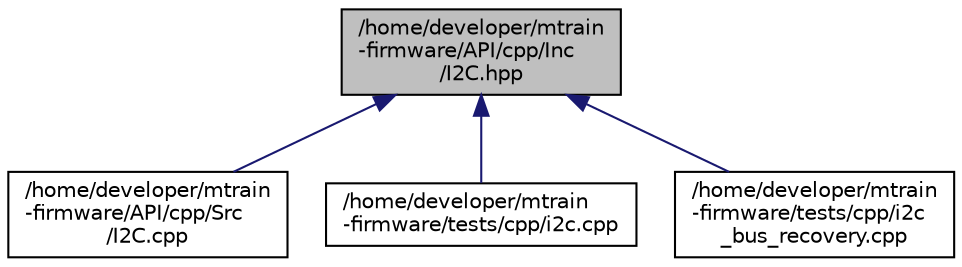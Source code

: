 digraph "/home/developer/mtrain-firmware/API/cpp/Inc/I2C.hpp"
{
  edge [fontname="Helvetica",fontsize="10",labelfontname="Helvetica",labelfontsize="10"];
  node [fontname="Helvetica",fontsize="10",shape=record];
  Node77 [label="/home/developer/mtrain\l-firmware/API/cpp/Inc\l/I2C.hpp",height=0.2,width=0.4,color="black", fillcolor="grey75", style="filled", fontcolor="black"];
  Node77 -> Node78 [dir="back",color="midnightblue",fontsize="10",style="solid",fontname="Helvetica"];
  Node78 [label="/home/developer/mtrain\l-firmware/API/cpp/Src\l/I2C.cpp",height=0.2,width=0.4,color="black", fillcolor="white", style="filled",URL="$_a_p_i_2cpp_2_src_2_i2_c_8cpp.html"];
  Node77 -> Node79 [dir="back",color="midnightblue",fontsize="10",style="solid",fontname="Helvetica"];
  Node79 [label="/home/developer/mtrain\l-firmware/tests/cpp/i2c.cpp",height=0.2,width=0.4,color="black", fillcolor="white", style="filled",URL="$tests_2cpp_2_i2_c_8cpp.html"];
  Node77 -> Node80 [dir="back",color="midnightblue",fontsize="10",style="solid",fontname="Helvetica"];
  Node80 [label="/home/developer/mtrain\l-firmware/tests/cpp/i2c\l_bus_recovery.cpp",height=0.2,width=0.4,color="black", fillcolor="white", style="filled",URL="$i2c__bus__recovery_8cpp.html"];
}
